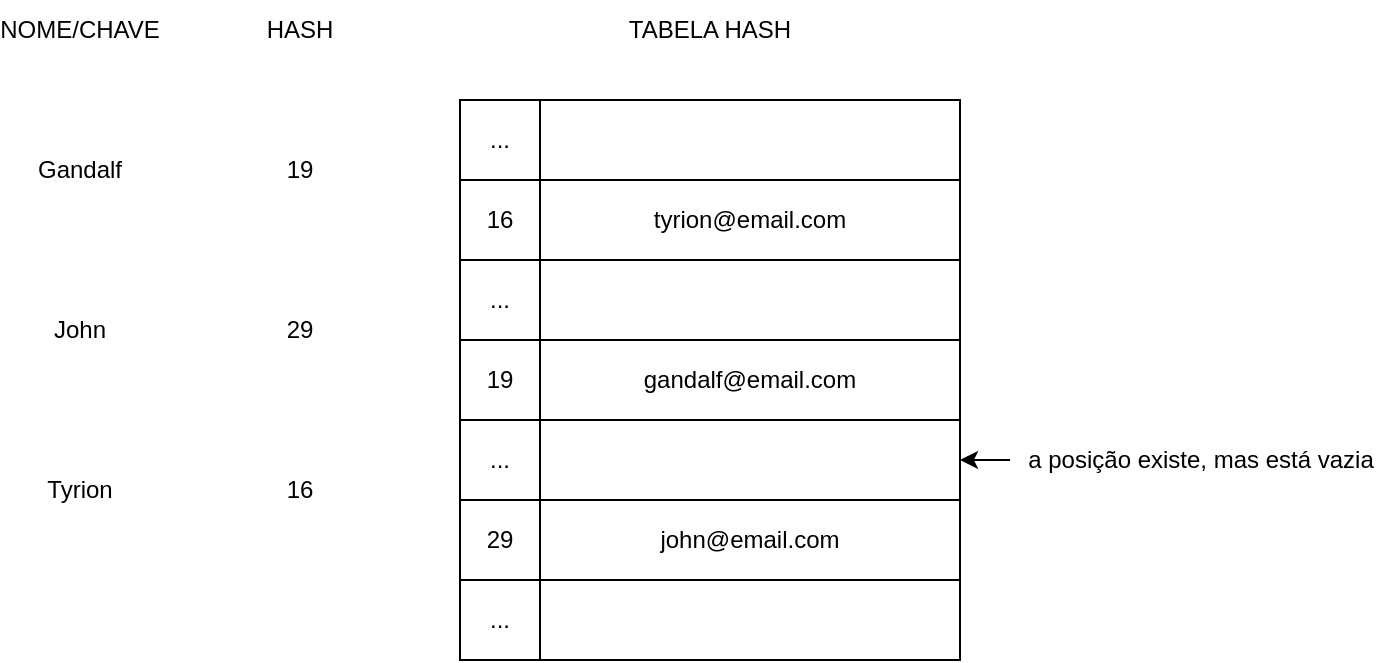 <mxfile>
    <diagram id="4PblpphiteTTO6tMYESv" name="Page-1">
        <mxGraphModel dx="1118" dy="535" grid="1" gridSize="10" guides="1" tooltips="1" connect="1" arrows="1" fold="1" page="1" pageScale="1" pageWidth="850" pageHeight="1100" math="0" shadow="0">
            <root>
                <mxCell id="0"/>
                <mxCell id="1" parent="0"/>
                <mxCell id="2" value="Gandalf" style="text;html=1;strokeColor=none;fillColor=none;align=center;verticalAlign=middle;whiteSpace=wrap;rounded=0;" vertex="1" parent="1">
                    <mxGeometry x="100" y="140" width="60" height="30" as="geometry"/>
                </mxCell>
                <mxCell id="3" value="John" style="text;html=1;strokeColor=none;fillColor=none;align=center;verticalAlign=middle;whiteSpace=wrap;rounded=0;" vertex="1" parent="1">
                    <mxGeometry x="100" y="220" width="60" height="30" as="geometry"/>
                </mxCell>
                <mxCell id="4" value="Tyrion" style="text;html=1;strokeColor=none;fillColor=none;align=center;verticalAlign=middle;whiteSpace=wrap;rounded=0;" vertex="1" parent="1">
                    <mxGeometry x="100" y="300" width="60" height="30" as="geometry"/>
                </mxCell>
                <mxCell id="5" value="19" style="text;html=1;strokeColor=none;fillColor=none;align=center;verticalAlign=middle;whiteSpace=wrap;rounded=0;" vertex="1" parent="1">
                    <mxGeometry x="210" y="140" width="60" height="30" as="geometry"/>
                </mxCell>
                <mxCell id="6" value="29" style="text;html=1;strokeColor=none;fillColor=none;align=center;verticalAlign=middle;whiteSpace=wrap;rounded=0;" vertex="1" parent="1">
                    <mxGeometry x="210" y="220" width="60" height="30" as="geometry"/>
                </mxCell>
                <mxCell id="7" value="16" style="text;html=1;strokeColor=none;fillColor=none;align=center;verticalAlign=middle;whiteSpace=wrap;rounded=0;" vertex="1" parent="1">
                    <mxGeometry x="210" y="300" width="60" height="30" as="geometry"/>
                </mxCell>
                <mxCell id="8" value="" style="rounded=0;whiteSpace=wrap;html=1;" vertex="1" parent="1">
                    <mxGeometry x="360" y="120" width="210" height="40" as="geometry"/>
                </mxCell>
                <mxCell id="9" value="..." style="rounded=0;whiteSpace=wrap;html=1;" vertex="1" parent="1">
                    <mxGeometry x="320" y="120" width="40" height="40" as="geometry"/>
                </mxCell>
                <mxCell id="10" value="tyrion@email.com" style="rounded=0;whiteSpace=wrap;html=1;" vertex="1" parent="1">
                    <mxGeometry x="360" y="160" width="210" height="40" as="geometry"/>
                </mxCell>
                <mxCell id="11" value="16" style="rounded=0;whiteSpace=wrap;html=1;" vertex="1" parent="1">
                    <mxGeometry x="320" y="160" width="40" height="40" as="geometry"/>
                </mxCell>
                <mxCell id="12" value="" style="rounded=0;whiteSpace=wrap;html=1;" vertex="1" parent="1">
                    <mxGeometry x="360" y="200" width="210" height="40" as="geometry"/>
                </mxCell>
                <mxCell id="13" value="..." style="rounded=0;whiteSpace=wrap;html=1;" vertex="1" parent="1">
                    <mxGeometry x="320" y="200" width="40" height="40" as="geometry"/>
                </mxCell>
                <mxCell id="14" value="gandalf@email.com" style="rounded=0;whiteSpace=wrap;html=1;" vertex="1" parent="1">
                    <mxGeometry x="360" y="240" width="210" height="40" as="geometry"/>
                </mxCell>
                <mxCell id="15" value="19" style="rounded=0;whiteSpace=wrap;html=1;" vertex="1" parent="1">
                    <mxGeometry x="320" y="240" width="40" height="40" as="geometry"/>
                </mxCell>
                <mxCell id="16" value="" style="rounded=0;whiteSpace=wrap;html=1;" vertex="1" parent="1">
                    <mxGeometry x="360" y="280" width="210" height="40" as="geometry"/>
                </mxCell>
                <mxCell id="17" value="..." style="rounded=0;whiteSpace=wrap;html=1;" vertex="1" parent="1">
                    <mxGeometry x="320" y="280" width="40" height="40" as="geometry"/>
                </mxCell>
                <mxCell id="18" value="john@email.com" style="rounded=0;whiteSpace=wrap;html=1;" vertex="1" parent="1">
                    <mxGeometry x="360" y="320" width="210" height="40" as="geometry"/>
                </mxCell>
                <mxCell id="19" value="29" style="rounded=0;whiteSpace=wrap;html=1;" vertex="1" parent="1">
                    <mxGeometry x="320" y="320" width="40" height="40" as="geometry"/>
                </mxCell>
                <mxCell id="20" value="" style="rounded=0;whiteSpace=wrap;html=1;" vertex="1" parent="1">
                    <mxGeometry x="360" y="360" width="210" height="40" as="geometry"/>
                </mxCell>
                <mxCell id="21" value="..." style="rounded=0;whiteSpace=wrap;html=1;" vertex="1" parent="1">
                    <mxGeometry x="320" y="360" width="40" height="40" as="geometry"/>
                </mxCell>
                <mxCell id="25" value="NOME/CHAVE" style="text;html=1;strokeColor=none;fillColor=none;align=center;verticalAlign=middle;whiteSpace=wrap;rounded=0;" vertex="1" parent="1">
                    <mxGeometry x="100" y="70" width="60" height="30" as="geometry"/>
                </mxCell>
                <mxCell id="26" value="HASH" style="text;html=1;strokeColor=none;fillColor=none;align=center;verticalAlign=middle;whiteSpace=wrap;rounded=0;" vertex="1" parent="1">
                    <mxGeometry x="210" y="70" width="60" height="30" as="geometry"/>
                </mxCell>
                <mxCell id="27" value="TABELA HASH" style="text;html=1;strokeColor=none;fillColor=none;align=center;verticalAlign=middle;whiteSpace=wrap;rounded=0;" vertex="1" parent="1">
                    <mxGeometry x="320" y="70" width="250" height="30" as="geometry"/>
                </mxCell>
                <mxCell id="29" style="edgeStyle=none;html=1;" edge="1" parent="1" source="28" target="16">
                    <mxGeometry relative="1" as="geometry"/>
                </mxCell>
                <mxCell id="28" value="a posição existe, mas está vazia" style="text;html=1;align=center;verticalAlign=middle;resizable=0;points=[];autosize=1;strokeColor=none;fillColor=none;" vertex="1" parent="1">
                    <mxGeometry x="595" y="290" width="190" height="20" as="geometry"/>
                </mxCell>
            </root>
        </mxGraphModel>
    </diagram>
</mxfile>